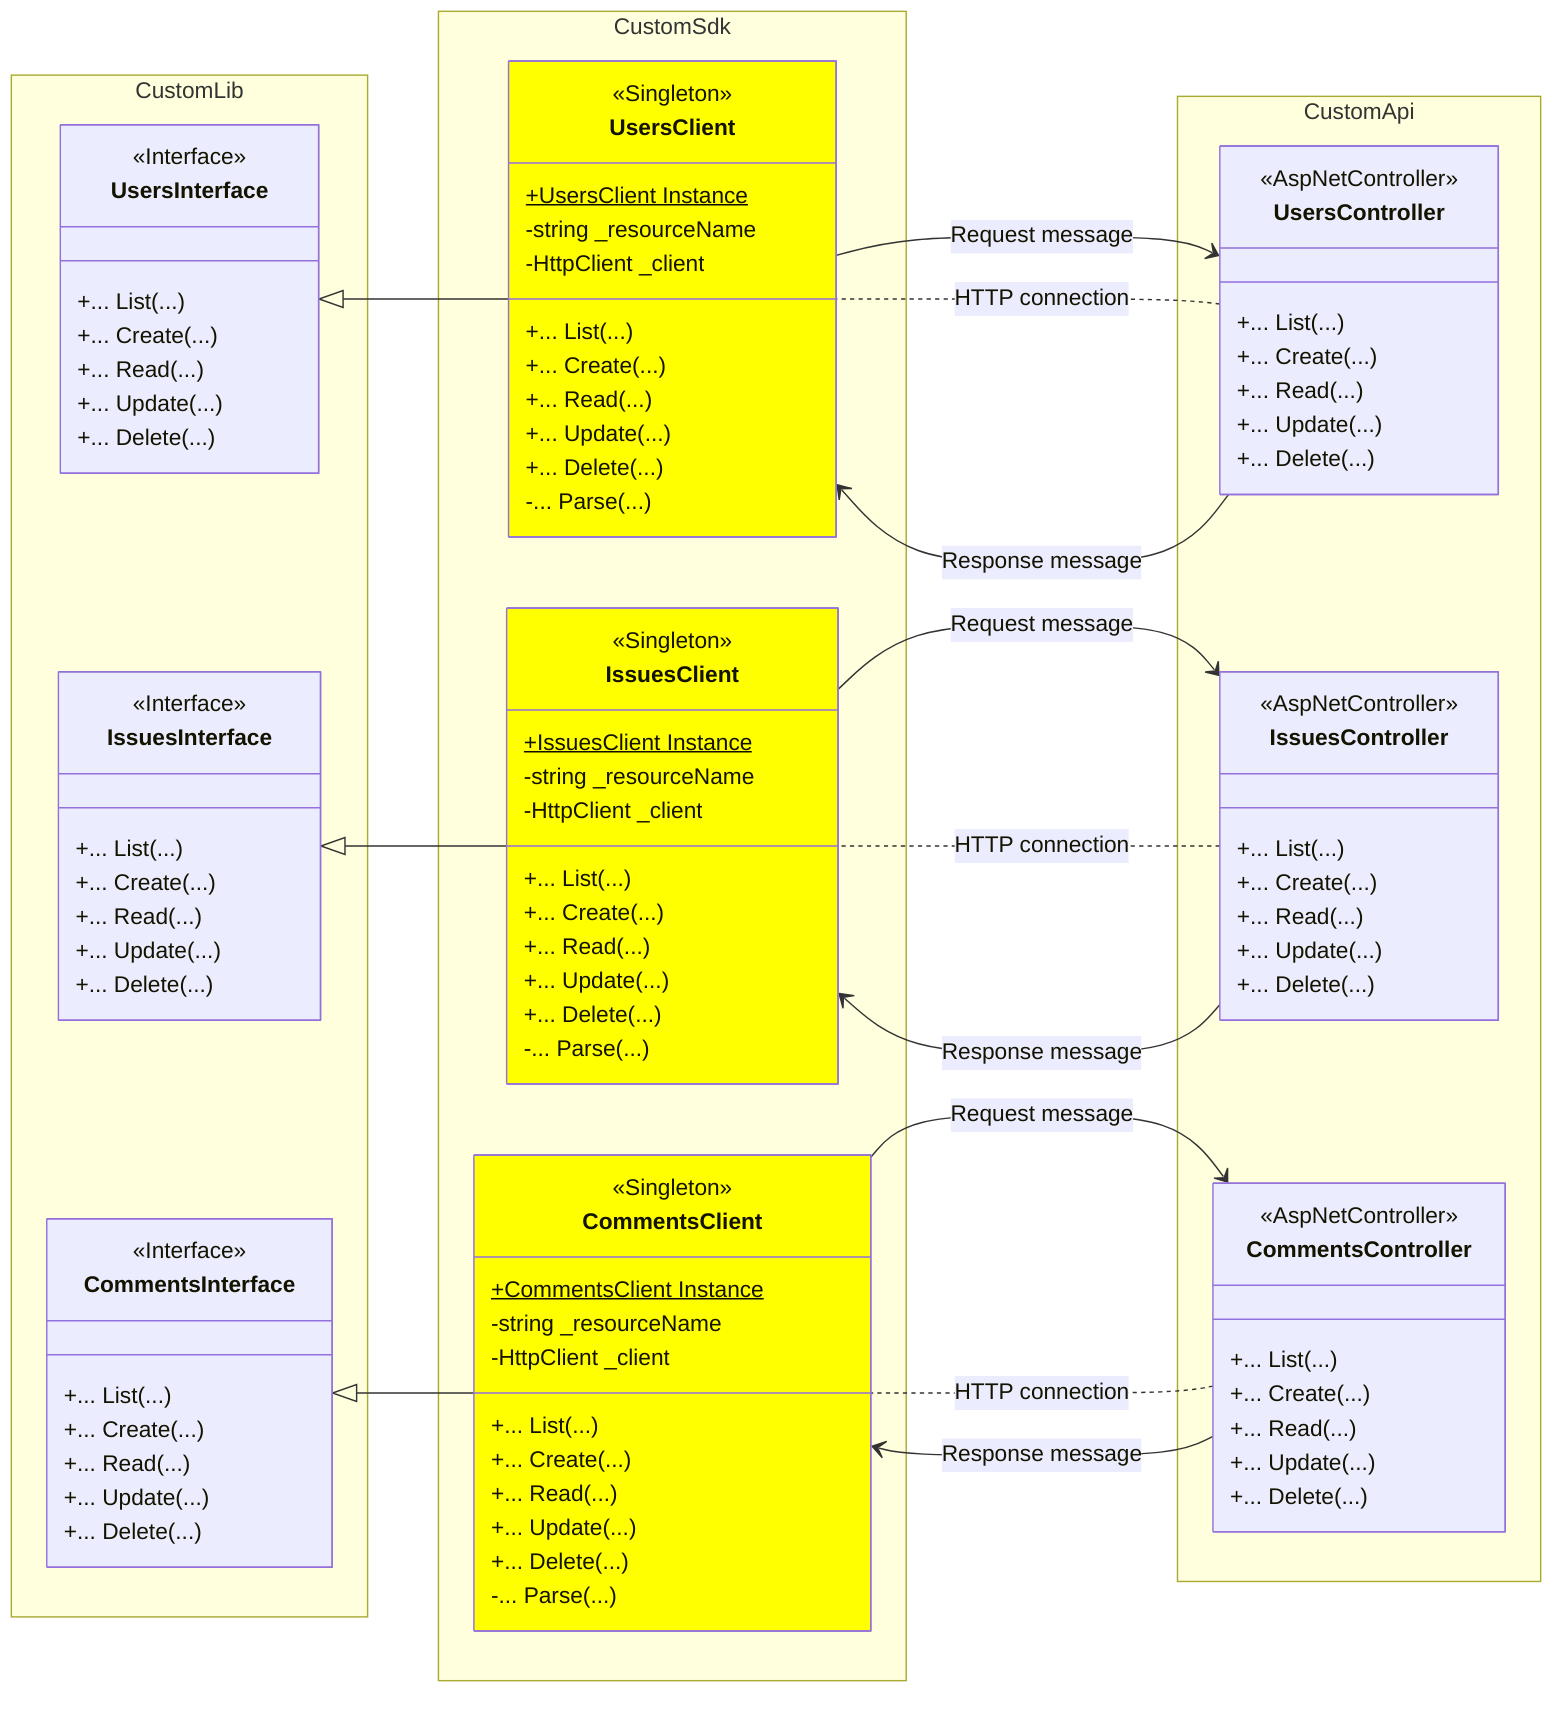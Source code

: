 classDiagram

    direction RL

    namespace CustomApi {
        class UsersController {
            <<AspNetController>>
            +... List(...)
            +... Create(...)
            +... Read(...)
            +... Update(...)
            +... Delete(...)
        }
        class IssuesController {
            <<AspNetController>>
            +... List(...)
            +... Create(...)
            +... Read(...)
            +... Update(...)
            +... Delete(...)
        }
        class CommentsController {
            <<AspNetController>>
            +... List(...)
            +... Create(...)
            +... Read(...)
            +... Update(...)
            +... Delete(...)
        }
    }

    namespace CustomLib {
        class UsersInterface {
            <<Interface>>
            +... List(...)
            +... Create(...)
            +... Read(...)
            +... Update(...)
            +... Delete(...)
        }
        class IssuesInterface {
            <<Interface>>
            +... List(...)
            +... Create(...)
            +... Read(...)
            +... Update(...)
            +... Delete(...)
        }
        class CommentsInterface {
            <<Interface>>
            +... List(...)
            +... Create(...)
            +... Read(...)
            +... Update(...)
            +... Delete(...)
        }
    }

    namespace CustomSdk {
        class UsersClient {
            <<Singleton>>
            +UsersClient Instance$
            -string _resourceName
            -HttpClient _client
            +... List(...)
            +... Create(...)
            +... Read(...)
            +... Update(...)
            +... Delete(...)
            -... Parse(...)
        }
        class IssuesClient {
            <<Singleton>>
            +IssuesClient Instance$
            -string _resourceName
            -HttpClient _client
            +... List(...)
            +... Create(...)
            +... Read(...)
            +... Update(...)
            +... Delete(...)
            -... Parse(...)
        }
        class CommentsClient {
            <<Singleton>>
            +CommentsClient Instance$
            -string _resourceName
            -HttpClient _client
            +... List(...)
            +... Create(...)
            +... Read(...)
            +... Update(...)
            +... Delete(...)
            -... Parse(...)
        }
    }

    UsersController <-- UsersClient : Request message
    UsersController .. UsersClient : HTTP connection
    UsersController --> UsersClient : Response message

    UsersClient --|> UsersInterface

    IssuesController <-- IssuesClient : Request message
    IssuesController .. IssuesClient : HTTP connection
    IssuesController --> IssuesClient : Response message

    IssuesClient --|> IssuesInterface

    CommentsController <-- CommentsClient : Request message
    CommentsController .. CommentsClient : HTTP connection
    CommentsController --> CommentsClient : Response message

    CommentsClient --|> CommentsInterface

    style UsersClient fill:yellow
    style IssuesClient fill:yellow
    style CommentsClient fill:yellow